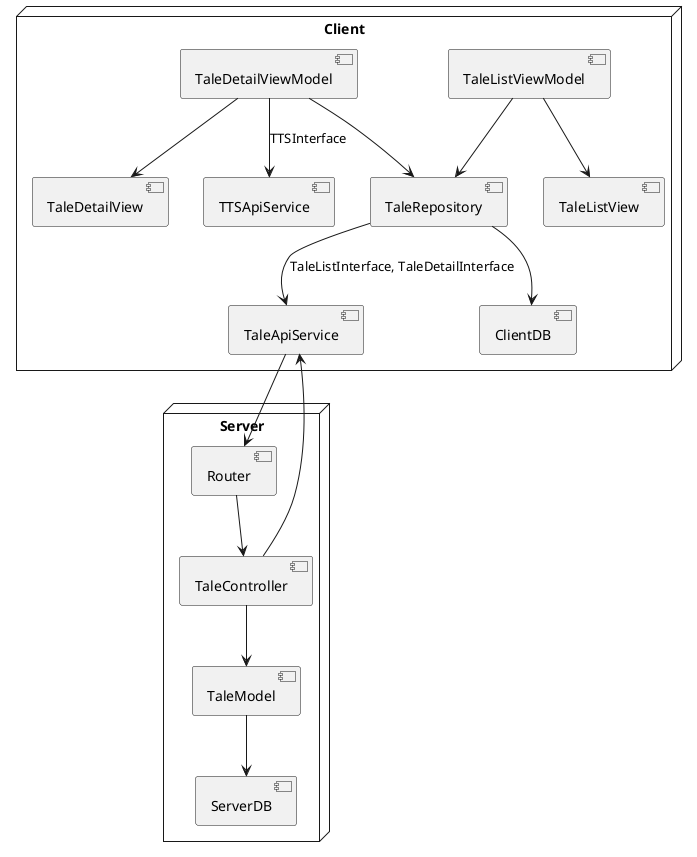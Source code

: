 @startuml lv2_component

node Client{
    
    component TaleRepository
    component TaleApiService
    component TTSApiService

    component TaleListViewModel
    component TaleDetailViewModel


    component TaleListView
    component TaleDetailView

    component ClientDB
}



node Server {
    component Router
    component TaleController
    component TaleModel
    component ServerDB
}


Router --> TaleController
TaleController --> TaleModel
TaleModel --> ServerDB

TaleRepository --> ClientDB
TaleRepository --> TaleApiService : TaleListInterface, TaleDetailInterface
TaleDetailViewModel --> TTSApiService : TTSInterface

TaleListViewModel --> TaleRepository
TaleDetailViewModel --> TaleRepository

TaleListViewModel --> TaleListView
TaleDetailViewModel --> TaleDetailView

TaleApiService --> Router
TaleController --> TaleApiService



@enduml



